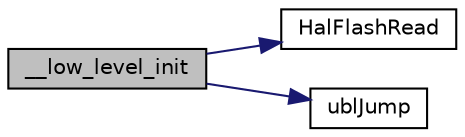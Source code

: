 digraph "__low_level_init"
{
  edge [fontname="Helvetica",fontsize="10",labelfontname="Helvetica",labelfontsize="10"];
  node [fontname="Helvetica",fontsize="10",shape=record];
  rankdir="LR";
  Node1 [label="__low_level_init",height=0.2,width=0.4,color="black", fillcolor="grey75", style="filled" fontcolor="black"];
  Node1 -> Node2 [color="midnightblue",fontsize="10",style="solid",fontname="Helvetica"];
  Node2 [label="HalFlashRead",height=0.2,width=0.4,color="black", fillcolor="white", style="filled",URL="$_components_2hal_2include_2hal__flash_8h.html#a4db50b53415443f14778d0435ce60725"];
  Node1 -> Node3 [color="midnightblue",fontsize="10",style="solid",fontname="Helvetica"];
  Node3 [label="ublJump",height=0.2,width=0.4,color="black", fillcolor="white", style="filled",URL="$ubl__exec_8c.html#a5c55df3394ff9d75d1282c462b761c10"];
}

